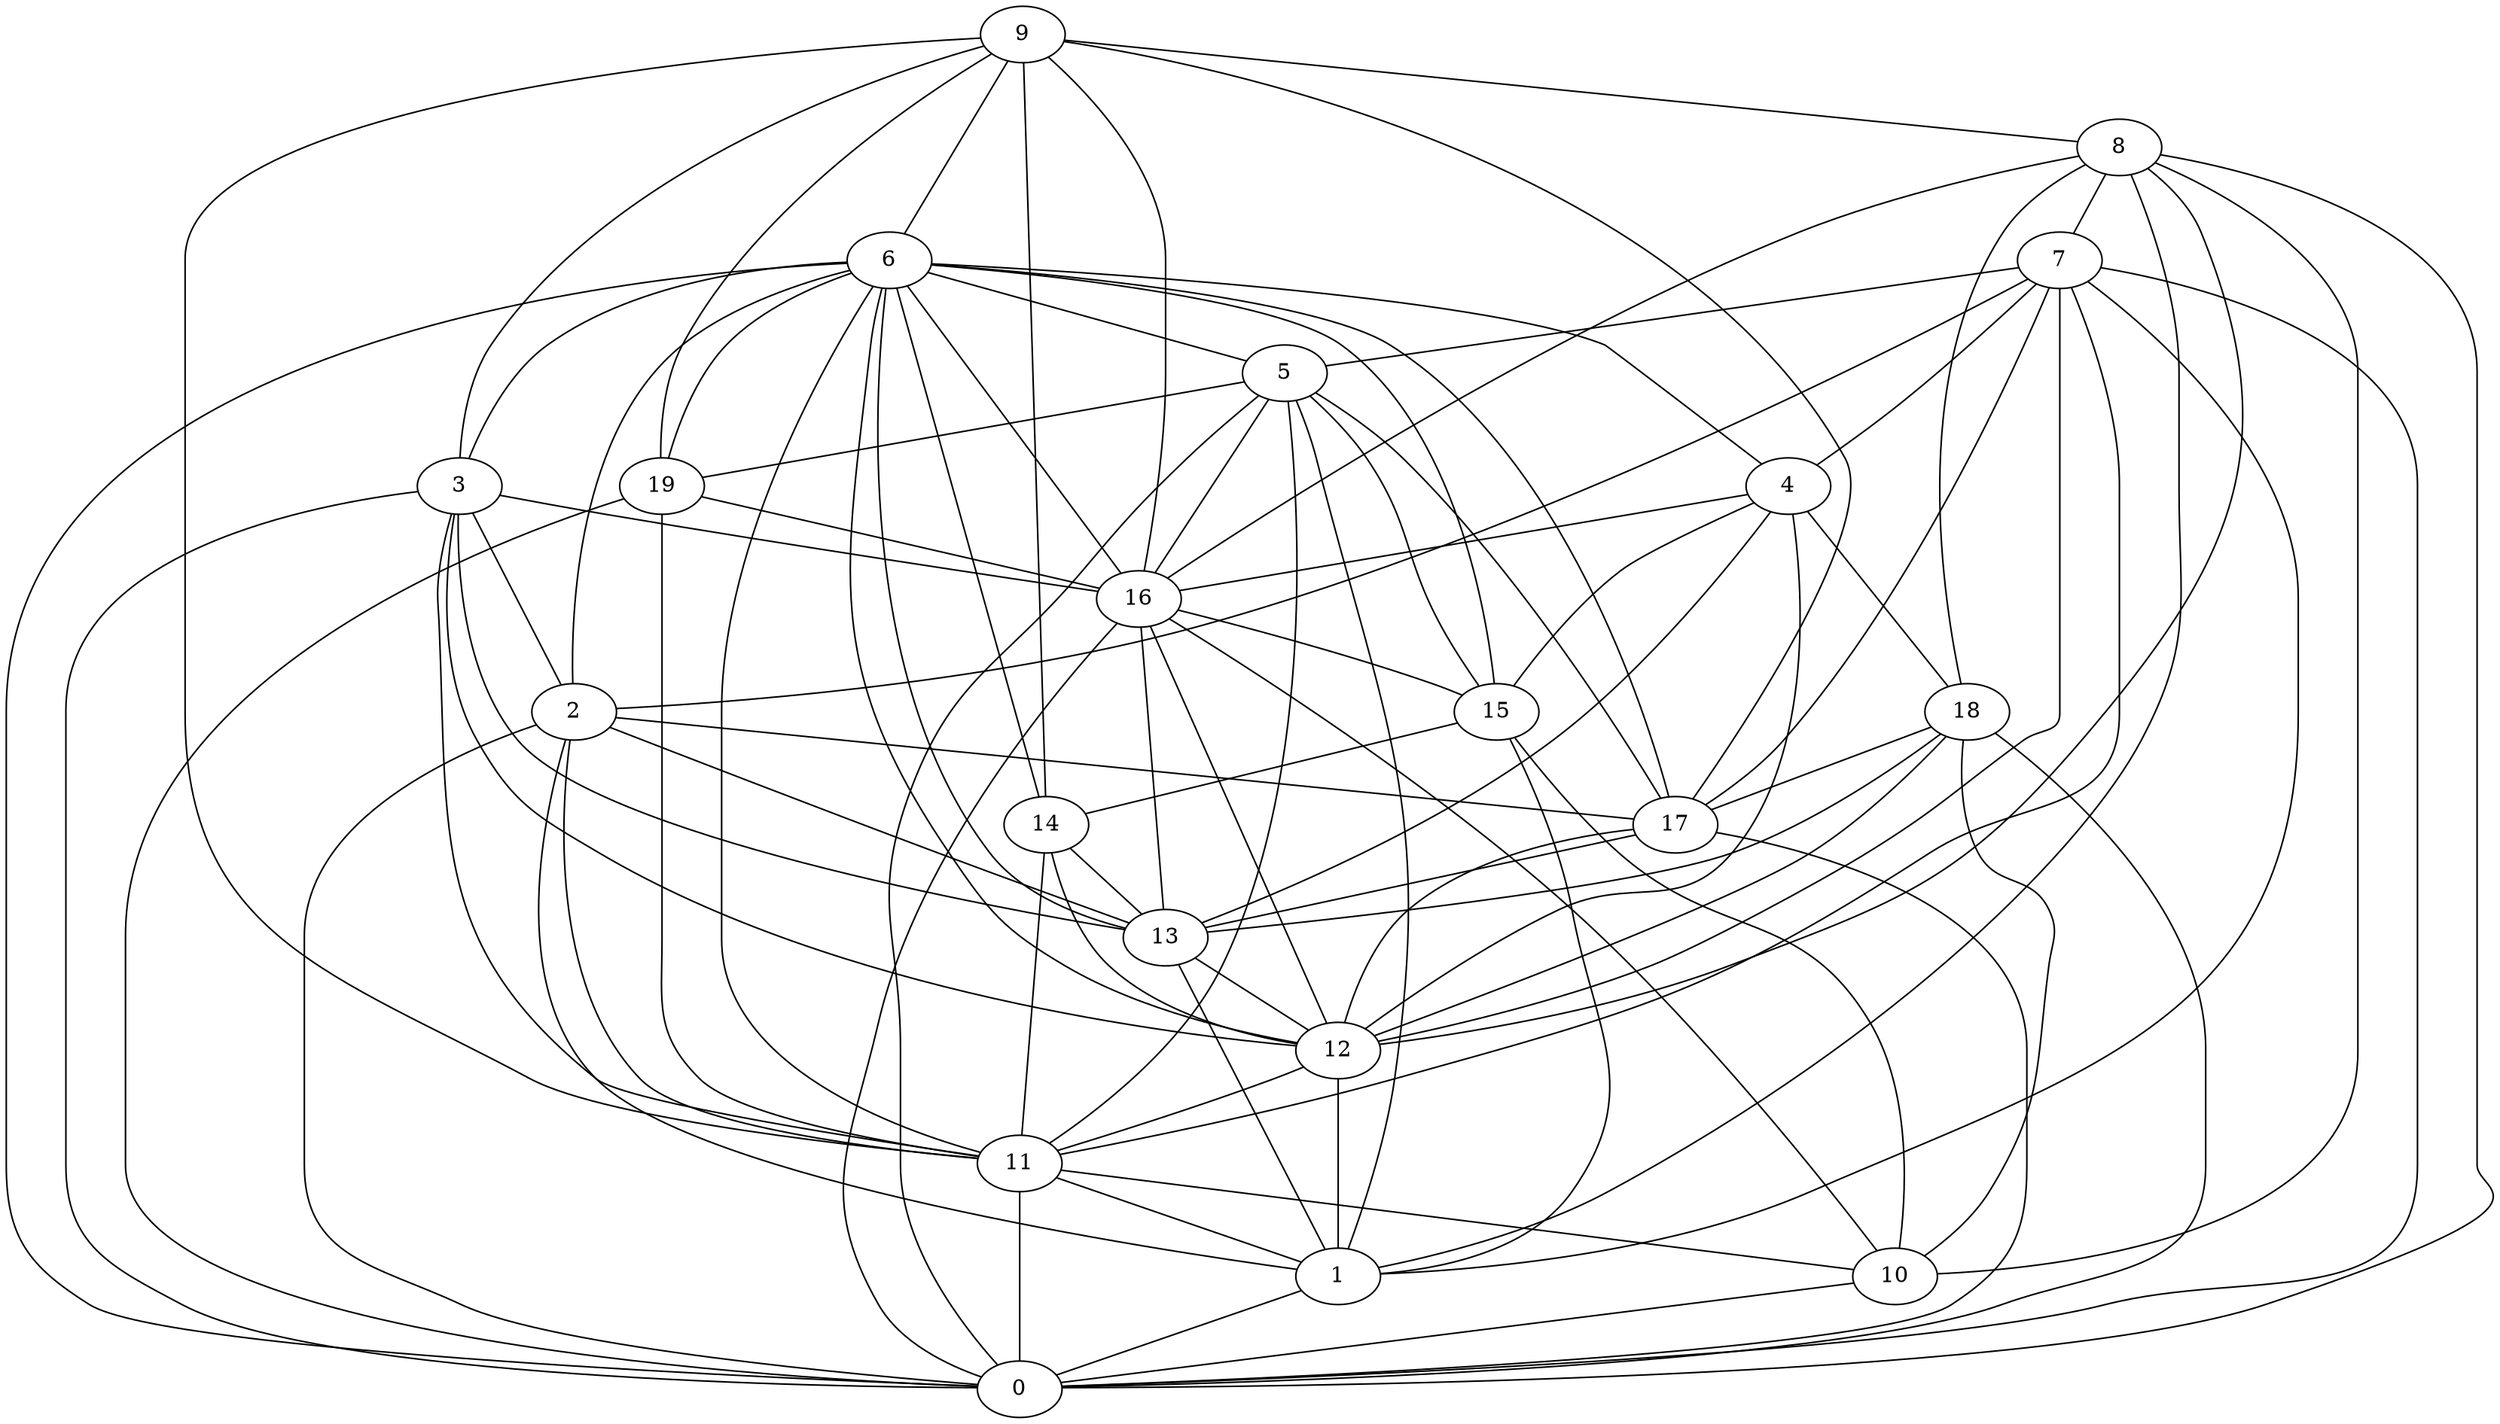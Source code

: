digraph GG_graph {

subgraph G_graph {
edge [color = black]
"5" -> "15" [dir = none]
"5" -> "0" [dir = none]
"5" -> "17" [dir = none]
"5" -> "1" [dir = none]
"5" -> "16" [dir = none]
"5" -> "11" [dir = none]
"15" -> "10" [dir = none]
"18" -> "13" [dir = none]
"18" -> "17" [dir = none]
"18" -> "0" [dir = none]
"11" -> "0" [dir = none]
"11" -> "10" [dir = none]
"11" -> "1" [dir = none]
"12" -> "11" [dir = none]
"8" -> "7" [dir = none]
"8" -> "16" [dir = none]
"8" -> "0" [dir = none]
"8" -> "12" [dir = none]
"8" -> "18" [dir = none]
"3" -> "0" [dir = none]
"3" -> "2" [dir = none]
"3" -> "13" [dir = none]
"3" -> "16" [dir = none]
"3" -> "11" [dir = none]
"16" -> "12" [dir = none]
"16" -> "10" [dir = none]
"16" -> "0" [dir = none]
"14" -> "11" [dir = none]
"14" -> "12" [dir = none]
"17" -> "0" [dir = none]
"17" -> "12" [dir = none]
"17" -> "13" [dir = none]
"7" -> "12" [dir = none]
"7" -> "11" [dir = none]
"7" -> "1" [dir = none]
"6" -> "5" [dir = none]
"6" -> "11" [dir = none]
"6" -> "2" [dir = none]
"6" -> "19" [dir = none]
"6" -> "12" [dir = none]
"6" -> "16" [dir = none]
"6" -> "4" [dir = none]
"19" -> "0" [dir = none]
"2" -> "11" [dir = none]
"2" -> "1" [dir = none]
"2" -> "0" [dir = none]
"4" -> "13" [dir = none]
"4" -> "18" [dir = none]
"4" -> "15" [dir = none]
"10" -> "0" [dir = none]
"9" -> "17" [dir = none]
"9" -> "14" [dir = none]
"9" -> "6" [dir = none]
"9" -> "3" [dir = none]
"9" -> "19" [dir = none]
"9" -> "11" [dir = none]
"9" -> "8" [dir = none]
"15" -> "14" [dir = none]
"2" -> "13" [dir = none]
"13" -> "1" [dir = none]
"4" -> "12" [dir = none]
"6" -> "17" [dir = none]
"8" -> "10" [dir = none]
"8" -> "1" [dir = none]
"2" -> "17" [dir = none]
"7" -> "5" [dir = none]
"7" -> "2" [dir = none]
"7" -> "0" [dir = none]
"13" -> "12" [dir = none]
"5" -> "19" [dir = none]
"15" -> "1" [dir = none]
"12" -> "1" [dir = none]
"14" -> "13" [dir = none]
"6" -> "3" [dir = none]
"9" -> "16" [dir = none]
"18" -> "12" [dir = none]
"7" -> "4" [dir = none]
"19" -> "11" [dir = none]
"18" -> "10" [dir = none]
"16" -> "13" [dir = none]
"6" -> "14" [dir = none]
"6" -> "0" [dir = none]
"6" -> "15" [dir = none]
"1" -> "0" [dir = none]
"7" -> "17" [dir = none]
"3" -> "12" [dir = none]
"6" -> "13" [dir = none]
"4" -> "16" [dir = none]
"16" -> "15" [dir = none]
"19" -> "16" [dir = none]
}

}
